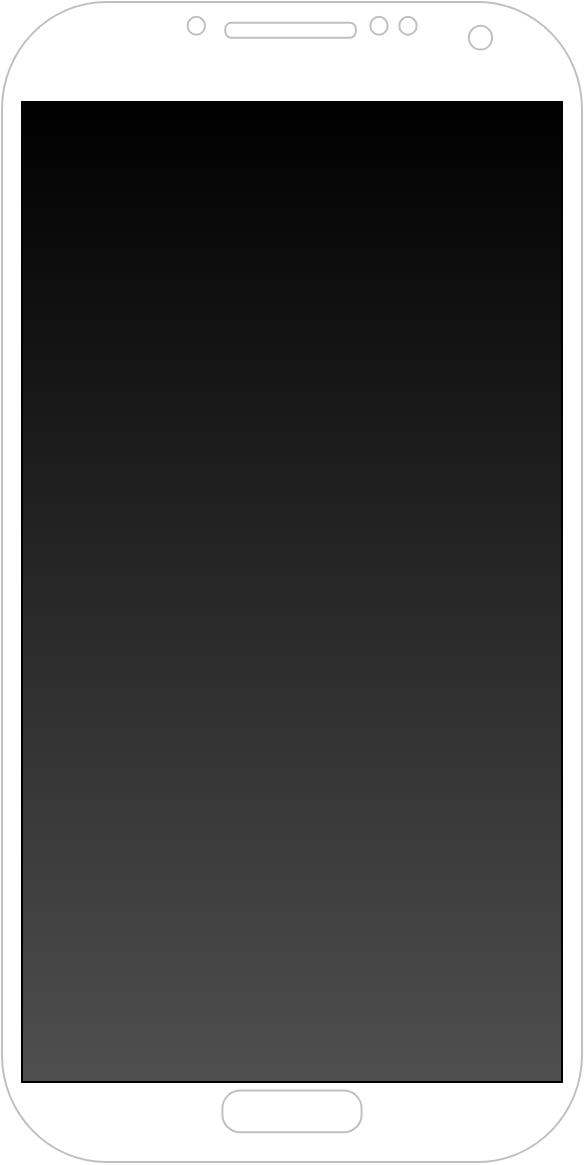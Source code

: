 <mxfile version="16.6.4" type="github"><diagram id="ve2tkgztGpLU05o97BMZ" name="Page-1"><mxGraphModel dx="775" dy="604" grid="1" gridSize="10" guides="1" tooltips="1" connect="1" arrows="1" fold="1" page="1" pageScale="1" pageWidth="827" pageHeight="1169" math="0" shadow="0"><root><mxCell id="0"/><mxCell id="1" parent="0"/><mxCell id="5U9sbaORg4JhenhsFQ_B-2" value="" style="verticalLabelPosition=bottom;verticalAlign=top;html=1;shadow=0;dashed=0;strokeWidth=1;shape=mxgraph.android.phone2;strokeColor=#c0c0c0;" vertex="1" parent="1"><mxGeometry x="300" width="290" height="580" as="geometry"/></mxCell><mxCell id="5U9sbaORg4JhenhsFQ_B-3" value="" style="rounded=0;whiteSpace=wrap;html=1;fillColor=#4F4F4F;gradientColor=#000000;gradientDirection=north;" vertex="1" parent="1"><mxGeometry x="310" y="50" width="270" height="490" as="geometry"/></mxCell></root></mxGraphModel></diagram></mxfile>